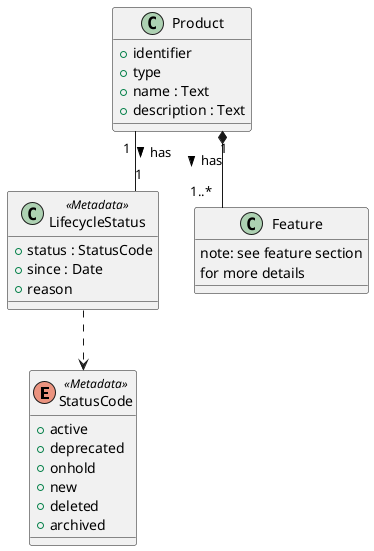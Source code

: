@startuml
' !define LIGHTBLUE  
' !includeurl https://raw.githubusercontent.com/Drakemor/RedDress-PlantUML/master/style.puml 


skinparam Linetype ortho

' Core Product entity
'package ProductDefinition {

enum StatusCode <<Metadata>> {
  +active
  +deprecated
  +onhold
  +new
  +deleted
  +archived
}

class Product {
  +identifier
  +type
  +name : Text
  +description : Text
}

class LifecycleStatus <<Metadata>> {
  +status : StatusCode
  +since : Date
  +reason
}

Product "1" -- "1" LifecycleStatus : has >

' Features that describe a product
class Feature {
  note: see feature section 
  for more details
}

Product "1" *-- "1..*" Feature : has >
LifecycleStatus  .d.> StatusCode

' Describes a commercial bundle/offer
/' 
class ProductBundle {
  +bundleID : String
  +name : String
  +channel : String
  +price : Decimal
  +currency : String
  +validity : String
}
' ProductBundle "1" -- "1..*" Product
'/
' Product "0..*" --left-- "0..*" TaxonomyItem : < tags
'/


/'
package ProductSchemas  {

object Origin <<Feature>> {
  +Value
  +Unit
}

object Destination <<Feature>> {
  +Value
  +Unit
}

class Transport  <<Product>> {
 +Type  of  Transport 
}

Transport "0..*" -d- "1" Origin : has >
Transport "0..*" -d- "1" Destination : has >

note right of Transport
Transport Product 
Schema is not complete
here
end note

}

Product <|--- Transport : specializes >
' ProductDefinition --[hidden]d-> ProductSchemas
ProductDefinition ..[hidden]. ProductSchemas


/'
package ConcreteProduct {

object CDGAMS <<Transport>> {

}

object CDG<<Orgin>>
object AMS<<Destination>>

}

ProductSchemas --[hidden]d-> ConcreteProduct
'/

@enduml
@startuml Product Example
' Product example

skinparam packageStyle rectangle
skinparam classAttributeIconSize 0
skinparam linetype ortho
skinparam nodesep 100

package "Product Definition Example" as PDF {

  package "Layer 1: Product Definition" as L1 {
    abstract class Product {
      +identifier
      +type
      +name : Text
      +description : Text
    }
  }

package "Layer 2: Product Business Schemas" as L2 {
  package "Boarding Product Schema" as BPS {
    object BoardingProduct <<Product>> {
      +schema_name = Priority Boarding @Gate
      +schema_description = Provides priority access to the 
      plane based on the zone bought.
      -----
      For features see next section; The attributes from the 'Product' 
      are not yet instntiated. That will be done on the concrete product 
      layer 
  }
  }

  Product <|-- BoardingProduct

  package "Transport Product Schema" as TPS {
    object TransportProduct <<Product>> {
      +schema_name: Transport
      +schema_description : Provides transport by means of either
      a plane, bus, train or boat from point A to point B
      without any intermediate stops except for technical stops. 
      -----
      For features see next section; The attributes from the 'Product' 
      are not yet instntiated. That will be done on the concrete product 
      layer
    }
  }

  Product <|-- TransportProduct
}
}


@enduml

@startuml
'we need also the productschema which aggregates all of the product related things
'the product, the features the rules etc etc

class ProductSchema <<Blue>>
{
  +name
}

ProductSchema *-- Feature:  contains >
ProductSchema *-- Rules:  contains >
ProductSchema "1" *-- "1" Product: contains >
Product *-- Feature: has >
Rules -- Product : apply to >
Rules -- Feature : apply to >
@enduml

@startuml
' title Product Lifecycle (Supplier-Centric)
' skinparam Linetype ortho
' left to right direction
top to bottom direction
' skinparam nodesep 60
' skinparam ranksep 60

[*] --> new

new: Metadata
new: - created by
new: - creation date
new: - initial version

new --> active : activate

active: Metadata
active: - available from
active: - deliverable from

active --> deprecated : deprecate
active --> onhold : hold

onhold:   Metadata
onhold:    - hold date
onhold:    - hold reason
onhold:    - expected resume date

onhold --> active : resume
onhold --> deprecated : deprecate
onhold --> deleted : delete

deprecated: Metadata
deprecated:  - deprecation date
deprecated:  - replacement product identifier (optional)
deprecated --> deleted : retire
deprecated --> archived : archive

archived:    Metadata
archived:    - archived date
archived:    - archived by
archived:    - archival reason

deleted : Terminal state
deleted --> [*]
archived --> [*]

@enduml
@startuml
title Product Lifecycle
' skinparam Linetype ortho


[*] --> new

state new 
  new --> active : activate
  ' new --> deleted : delete

state active
  active --> deprecated : deprecate
  active --> onhold : hold
 
state onhold
  onhold --> active : resume
  onhold --> deprecated : deprecate
  onhold --> deleted : delete

state deprecated :
  deprecated --> deleted : retire
  deprecated --> active : reactivate
  deprecated --> archived : archive

state archived 

deleted : Terminal state
deleted --> [*]
archived --> [*]

@enduml


